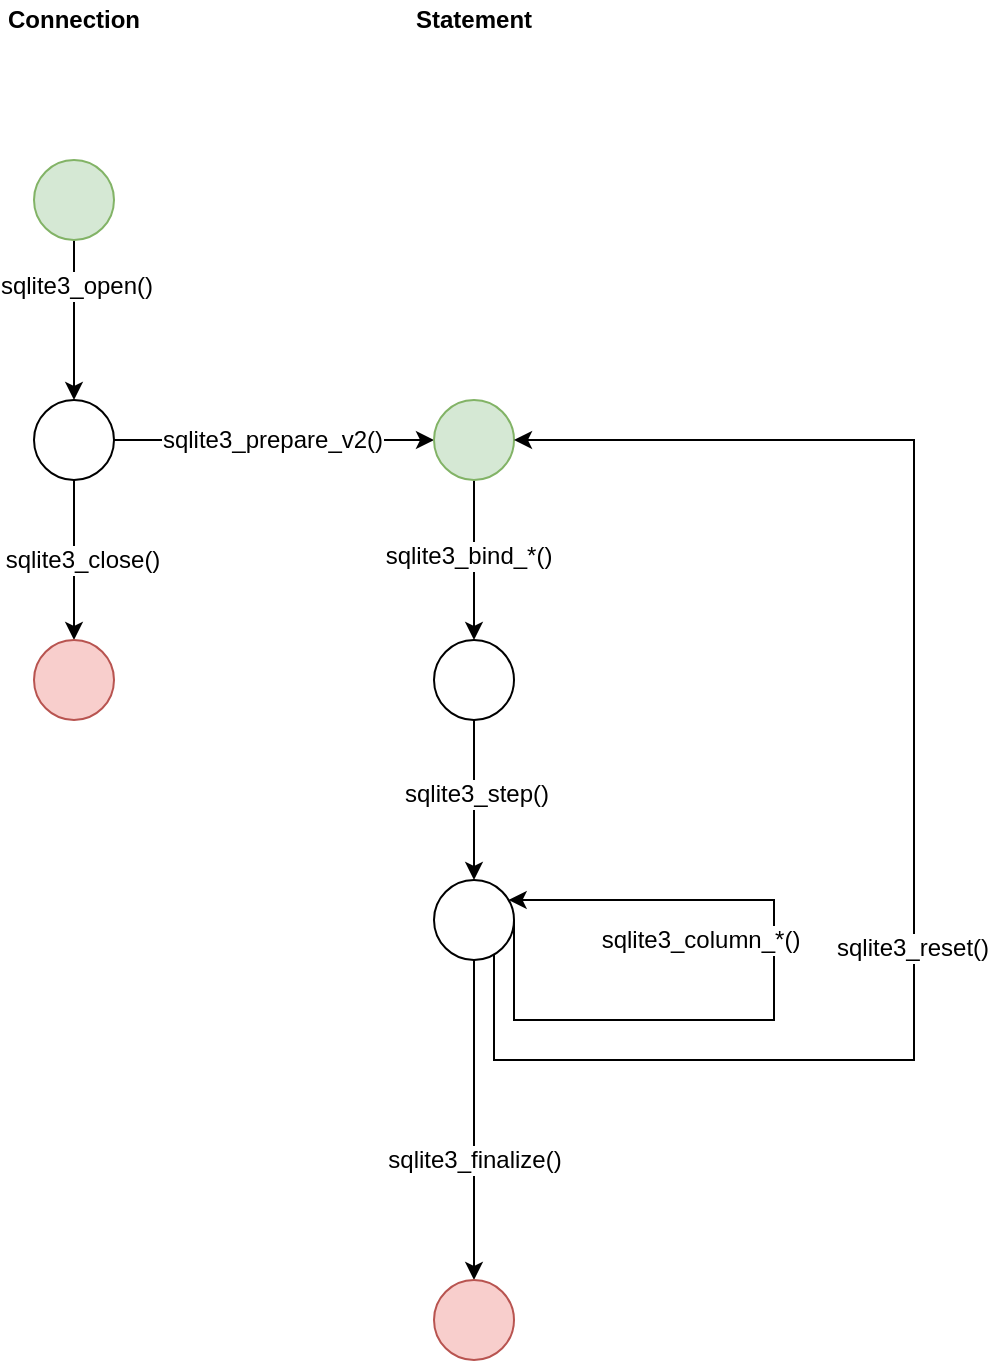 <mxfile version="10.6.5" type="google"><diagram id="9cGC_IwabLzmAki4A2HL" name="Page-1"><mxGraphModel dx="1428" dy="1162" grid="1" gridSize="10" guides="1" tooltips="1" connect="1" arrows="1" fold="1" page="1" pageScale="1" pageWidth="827" pageHeight="1169" math="0" shadow="0"><root><mxCell id="0"/><mxCell id="1" parent="0"/><mxCell id="1fGduscMTfq00_iYqGoh-1" style="edgeStyle=orthogonalEdgeStyle;rounded=0;orthogonalLoop=1;jettySize=auto;html=1;startArrow=classic;startFill=1;endArrow=none;endFill=0;" parent="1" source="85q9rMNXnn8D3aJufRx--1" target="1fGduscMTfq00_iYqGoh-9" edge="1"><mxGeometry relative="1" as="geometry"><mxPoint x="140" y="160" as="targetPoint"/></mxGeometry></mxCell><mxCell id="1fGduscMTfq00_iYqGoh-2" value="sqlite3_open()" style="text;html=1;resizable=0;points=[];align=center;verticalAlign=middle;labelBackgroundColor=#ffffff;" parent="1fGduscMTfq00_iYqGoh-1" vertex="1" connectable="0"><mxGeometry x="0.42" y="-1" relative="1" as="geometry"><mxPoint as="offset"/></mxGeometry></mxCell><mxCell id="1fGduscMTfq00_iYqGoh-4" value="" style="edgeStyle=orthogonalEdgeStyle;rounded=0;orthogonalLoop=1;jettySize=auto;html=1;startArrow=none;startFill=0;endArrow=classic;endFill=1;" parent="1" source="85q9rMNXnn8D3aJufRx--1" target="1fGduscMTfq00_iYqGoh-3" edge="1"><mxGeometry relative="1" as="geometry"/></mxCell><mxCell id="1fGduscMTfq00_iYqGoh-5" value="sqlite3_close()" style="text;html=1;resizable=0;points=[];align=center;verticalAlign=middle;labelBackgroundColor=#ffffff;" parent="1fGduscMTfq00_iYqGoh-4" vertex="1" connectable="0"><mxGeometry y="4" relative="1" as="geometry"><mxPoint as="offset"/></mxGeometry></mxCell><mxCell id="1fGduscMTfq00_iYqGoh-7" value="" style="edgeStyle=orthogonalEdgeStyle;rounded=0;orthogonalLoop=1;jettySize=auto;html=1;startArrow=none;startFill=0;endArrow=classic;endFill=1;" parent="1" source="85q9rMNXnn8D3aJufRx--1" target="1fGduscMTfq00_iYqGoh-6" edge="1"><mxGeometry relative="1" as="geometry"/></mxCell><mxCell id="1fGduscMTfq00_iYqGoh-8" value="sqlite3_prepare_v2()" style="text;html=1;resizable=0;points=[];align=center;verticalAlign=middle;labelBackgroundColor=#ffffff;" parent="1fGduscMTfq00_iYqGoh-7" vertex="1" connectable="0"><mxGeometry x="0.225" y="1" relative="1" as="geometry"><mxPoint x="-19" y="1" as="offset"/></mxGeometry></mxCell><mxCell id="85q9rMNXnn8D3aJufRx--1" value="" style="ellipse;whiteSpace=wrap;html=1;" parent="1" vertex="1"><mxGeometry x="120" y="280" width="40" height="40" as="geometry"/></mxCell><mxCell id="1fGduscMTfq00_iYqGoh-11" value="" style="edgeStyle=orthogonalEdgeStyle;rounded=0;orthogonalLoop=1;jettySize=auto;html=1;startArrow=none;startFill=0;endArrow=classic;endFill=1;" parent="1" source="1fGduscMTfq00_iYqGoh-16" target="1fGduscMTfq00_iYqGoh-10" edge="1"><mxGeometry relative="1" as="geometry"><mxPoint x="340" y="680" as="sourcePoint"/></mxGeometry></mxCell><mxCell id="1fGduscMTfq00_iYqGoh-12" value="sqlite3_finalize()" style="text;html=1;resizable=0;points=[];align=center;verticalAlign=middle;labelBackgroundColor=#ffffff;" parent="1fGduscMTfq00_iYqGoh-11" vertex="1" connectable="0"><mxGeometry x="-0.175" y="2" relative="1" as="geometry"><mxPoint x="-2" y="34" as="offset"/></mxGeometry></mxCell><mxCell id="1fGduscMTfq00_iYqGoh-14" value="" style="edgeStyle=orthogonalEdgeStyle;rounded=0;orthogonalLoop=1;jettySize=auto;html=1;startArrow=none;startFill=0;endArrow=classic;endFill=1;" parent="1" source="1fGduscMTfq00_iYqGoh-6" target="1fGduscMTfq00_iYqGoh-13" edge="1"><mxGeometry relative="1" as="geometry"/></mxCell><mxCell id="1fGduscMTfq00_iYqGoh-15" value="sqlite3_bind_*()" style="text;html=1;resizable=0;points=[];align=center;verticalAlign=middle;labelBackgroundColor=#ffffff;" parent="1fGduscMTfq00_iYqGoh-14" vertex="1" connectable="0"><mxGeometry x="-0.05" y="-3" relative="1" as="geometry"><mxPoint as="offset"/></mxGeometry></mxCell><mxCell id="1fGduscMTfq00_iYqGoh-6" value="" style="ellipse;whiteSpace=wrap;html=1;fillColor=#d5e8d4;strokeColor=#82b366;" parent="1" vertex="1"><mxGeometry x="320" y="280" width="40" height="40" as="geometry"/></mxCell><mxCell id="1fGduscMTfq00_iYqGoh-17" value="" style="edgeStyle=orthogonalEdgeStyle;rounded=0;orthogonalLoop=1;jettySize=auto;html=1;startArrow=none;startFill=0;endArrow=classic;endFill=1;" parent="1" source="1fGduscMTfq00_iYqGoh-13" target="1fGduscMTfq00_iYqGoh-16" edge="1"><mxGeometry relative="1" as="geometry"/></mxCell><mxCell id="1fGduscMTfq00_iYqGoh-18" value="sqlite3_step()" style="text;html=1;resizable=0;points=[];align=center;verticalAlign=middle;labelBackgroundColor=#ffffff;" parent="1fGduscMTfq00_iYqGoh-17" vertex="1" connectable="0"><mxGeometry x="-0.075" y="1" relative="1" as="geometry"><mxPoint as="offset"/></mxGeometry></mxCell><mxCell id="1fGduscMTfq00_iYqGoh-13" value="" style="ellipse;whiteSpace=wrap;html=1;" parent="1" vertex="1"><mxGeometry x="320" y="400" width="40" height="40" as="geometry"/></mxCell><mxCell id="1fGduscMTfq00_iYqGoh-20" value="" style="edgeStyle=orthogonalEdgeStyle;rounded=0;orthogonalLoop=1;jettySize=auto;html=1;startArrow=none;startFill=0;endArrow=classic;endFill=1;" parent="1" source="1fGduscMTfq00_iYqGoh-16" target="1fGduscMTfq00_iYqGoh-16" edge="1"><mxGeometry relative="1" as="geometry"><Array as="points"><mxPoint x="360" y="590"/><mxPoint x="490" y="590"/><mxPoint x="490" y="530"/></Array></mxGeometry></mxCell><mxCell id="1fGduscMTfq00_iYqGoh-21" value="sqlite3_column_*()" style="text;html=1;resizable=0;points=[];align=center;verticalAlign=middle;labelBackgroundColor=#ffffff;" parent="1fGduscMTfq00_iYqGoh-20" vertex="1" connectable="0"><mxGeometry x="-0.175" y="1" relative="1" as="geometry"><mxPoint x="-11" y="-39" as="offset"/></mxGeometry></mxCell><mxCell id="1fGduscMTfq00_iYqGoh-16" value="" style="ellipse;whiteSpace=wrap;html=1;" parent="1" vertex="1"><mxGeometry x="320" y="520" width="40" height="40" as="geometry"/></mxCell><mxCell id="1fGduscMTfq00_iYqGoh-23" value="" style="edgeStyle=orthogonalEdgeStyle;rounded=0;orthogonalLoop=1;jettySize=auto;html=1;startArrow=none;startFill=0;endArrow=classic;endFill=1;" parent="1" source="1fGduscMTfq00_iYqGoh-16" target="1fGduscMTfq00_iYqGoh-6" edge="1"><mxGeometry relative="1" as="geometry"><Array as="points"><mxPoint x="350" y="610"/><mxPoint x="560" y="610"/><mxPoint x="560" y="300"/></Array></mxGeometry></mxCell><mxCell id="1fGduscMTfq00_iYqGoh-24" value="sqlite3_reset()" style="text;html=1;resizable=0;points=[];align=center;verticalAlign=middle;labelBackgroundColor=#ffffff;" parent="1fGduscMTfq00_iYqGoh-23" vertex="1" connectable="0"><mxGeometry x="-0.175" y="1" relative="1" as="geometry"><mxPoint as="offset"/></mxGeometry></mxCell><mxCell id="1fGduscMTfq00_iYqGoh-10" value="" style="ellipse;whiteSpace=wrap;html=1;fillColor=#f8cecc;strokeColor=#b85450;" parent="1" vertex="1"><mxGeometry x="320" y="720" width="40" height="40" as="geometry"/></mxCell><mxCell id="1fGduscMTfq00_iYqGoh-3" value="" style="ellipse;whiteSpace=wrap;html=1;fillColor=#f8cecc;strokeColor=#b85450;" parent="1" vertex="1"><mxGeometry x="120" y="400" width="40" height="40" as="geometry"/></mxCell><mxCell id="1fGduscMTfq00_iYqGoh-9" value="" style="ellipse;whiteSpace=wrap;html=1;fillColor=#d5e8d4;strokeColor=#82b366;" parent="1" vertex="1"><mxGeometry x="120" y="160" width="40" height="40" as="geometry"/></mxCell><mxCell id="1fGduscMTfq00_iYqGoh-26" value="Connection" style="text;html=1;strokeColor=none;fillColor=none;align=center;verticalAlign=middle;whiteSpace=wrap;rounded=0;fontStyle=1" parent="1" vertex="1"><mxGeometry x="120" y="80" width="40" height="20" as="geometry"/></mxCell><mxCell id="1fGduscMTfq00_iYqGoh-27" value="Statement" style="text;html=1;strokeColor=none;fillColor=none;align=center;verticalAlign=middle;whiteSpace=wrap;rounded=0;fontStyle=1" parent="1" vertex="1"><mxGeometry x="320" y="80" width="40" height="20" as="geometry"/></mxCell></root></mxGraphModel></diagram></mxfile>